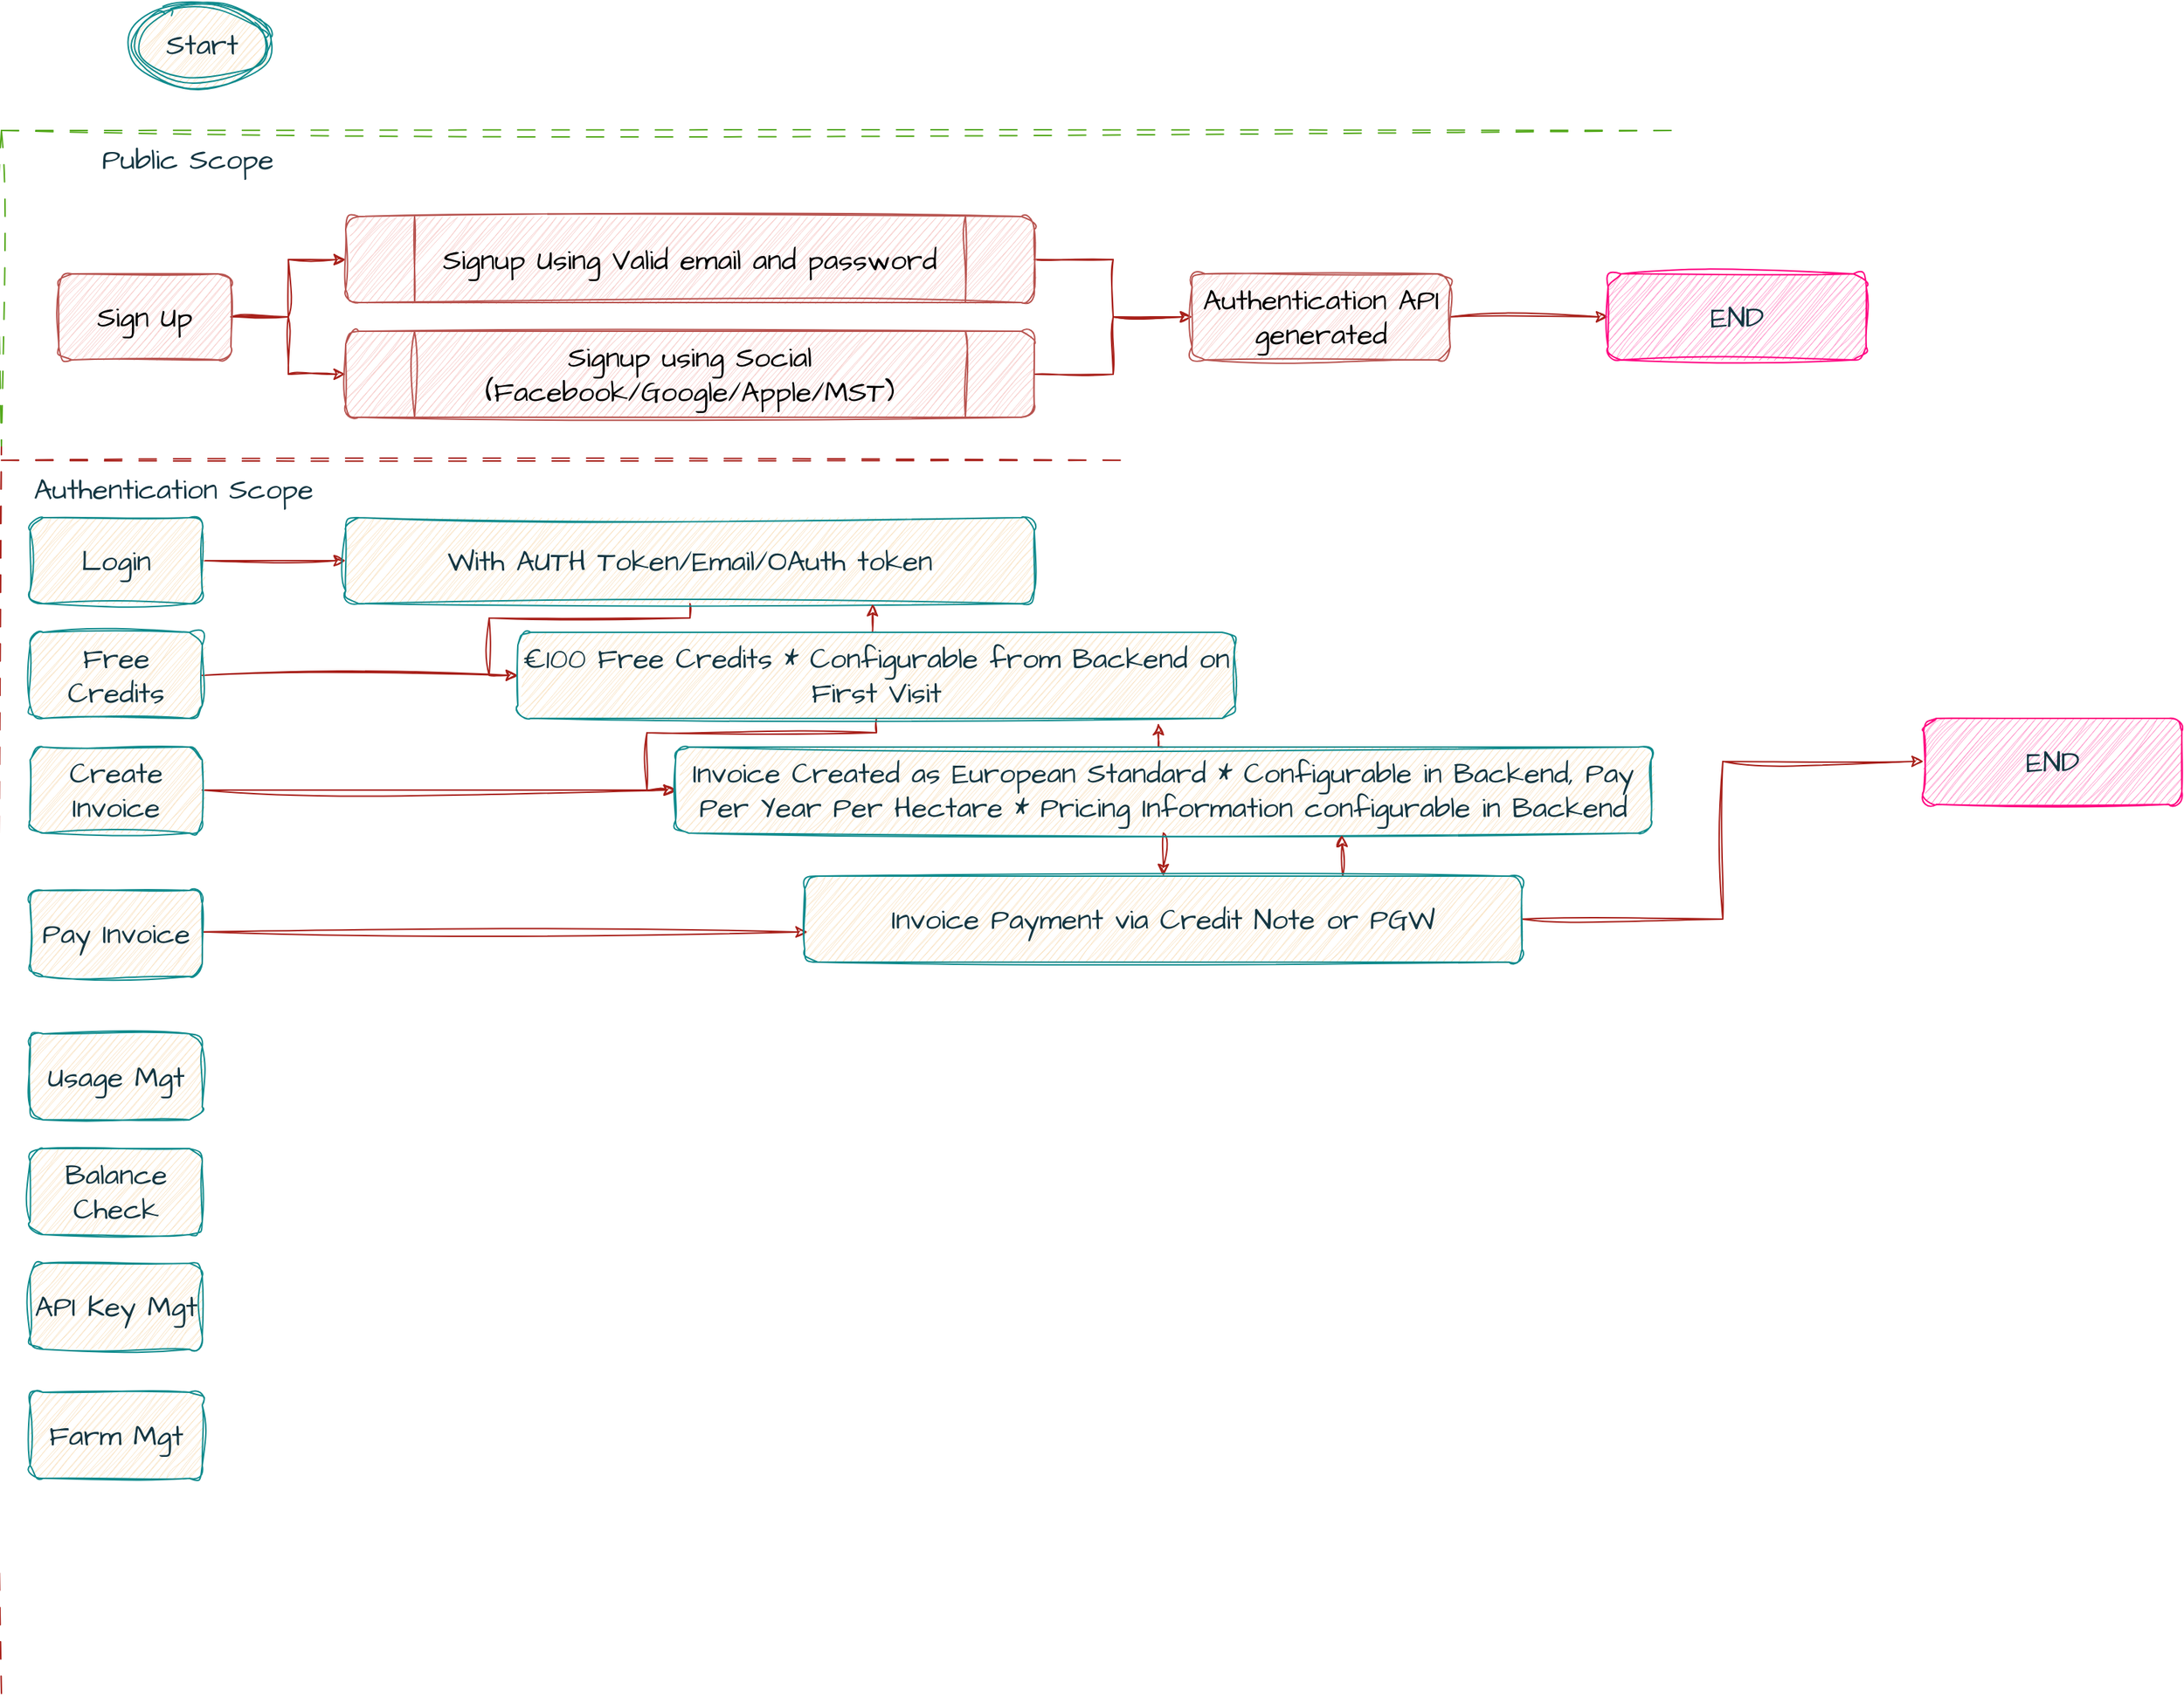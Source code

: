<mxfile version="21.7.5" type="github">
  <diagram name="Page-1" id="JbOxyVQv8GKInkz3aqq6">
    <mxGraphModel dx="1386" dy="1185" grid="1" gridSize="10" guides="1" tooltips="1" connect="1" arrows="1" fold="1" page="0" pageScale="1" pageWidth="827" pageHeight="1169" math="0" shadow="0">
      <root>
        <mxCell id="0" />
        <mxCell id="1" parent="0" />
        <mxCell id="lfWD4oRQ2sTLvUU-yB0J-35" value="" style="edgeStyle=orthogonalEdgeStyle;rounded=0;sketch=1;hachureGap=4;jiggle=2;curveFitting=1;orthogonalLoop=1;jettySize=auto;html=1;strokeColor=#A8201A;fontFamily=Architects Daughter;fontSource=https%3A%2F%2Ffonts.googleapis.com%2Fcss%3Ffamily%3DArchitects%2BDaughter;fontSize=16;fontColor=#143642;fillColor=#FAE5C7;" edge="1" parent="1" source="lfWD4oRQ2sTLvUU-yB0J-2" target="lfWD4oRQ2sTLvUU-yB0J-34">
          <mxGeometry relative="1" as="geometry" />
        </mxCell>
        <mxCell id="lfWD4oRQ2sTLvUU-yB0J-2" value="Login" style="rounded=1;whiteSpace=wrap;html=1;hachureGap=4;fontFamily=Architects Daughter;fontSource=https%3A%2F%2Ffonts.googleapis.com%2Fcss%3Ffamily%3DArchitects%2BDaughter;fontSize=20;sketch=1;curveFitting=1;jiggle=2;labelBackgroundColor=none;fillColor=#FAE5C7;strokeColor=#0F8B8D;fontColor=#143642;" vertex="1" parent="1">
          <mxGeometry x="40" y="240" width="120" height="60" as="geometry" />
        </mxCell>
        <mxCell id="lfWD4oRQ2sTLvUU-yB0J-49" style="edgeStyle=orthogonalEdgeStyle;rounded=0;sketch=1;hachureGap=4;jiggle=2;curveFitting=1;orthogonalLoop=1;jettySize=auto;html=1;exitX=1;exitY=0.5;exitDx=0;exitDy=0;strokeColor=#A8201A;fontFamily=Architects Daughter;fontSource=https%3A%2F%2Ffonts.googleapis.com%2Fcss%3Ffamily%3DArchitects%2BDaughter;fontSize=16;fontColor=#143642;fillColor=#FAE5C7;" edge="1" parent="1" source="lfWD4oRQ2sTLvUU-yB0J-3" target="lfWD4oRQ2sTLvUU-yB0J-38">
          <mxGeometry relative="1" as="geometry" />
        </mxCell>
        <mxCell id="lfWD4oRQ2sTLvUU-yB0J-3" value="Free Credits" style="rounded=1;whiteSpace=wrap;html=1;hachureGap=4;fontFamily=Architects Daughter;fontSource=https%3A%2F%2Ffonts.googleapis.com%2Fcss%3Ffamily%3DArchitects%2BDaughter;fontSize=20;sketch=1;curveFitting=1;jiggle=2;labelBackgroundColor=none;fillColor=#FAE5C7;strokeColor=#0F8B8D;fontColor=#143642;" vertex="1" parent="1">
          <mxGeometry x="40" y="320" width="120" height="60" as="geometry" />
        </mxCell>
        <mxCell id="lfWD4oRQ2sTLvUU-yB0J-50" style="edgeStyle=orthogonalEdgeStyle;rounded=0;sketch=1;hachureGap=4;jiggle=2;curveFitting=1;orthogonalLoop=1;jettySize=auto;html=1;exitX=1;exitY=0.5;exitDx=0;exitDy=0;entryX=0;entryY=0.5;entryDx=0;entryDy=0;strokeColor=#A8201A;fontFamily=Architects Daughter;fontSource=https%3A%2F%2Ffonts.googleapis.com%2Fcss%3Ffamily%3DArchitects%2BDaughter;fontSize=16;fontColor=#143642;fillColor=#FAE5C7;" edge="1" parent="1" source="lfWD4oRQ2sTLvUU-yB0J-4" target="lfWD4oRQ2sTLvUU-yB0J-39">
          <mxGeometry relative="1" as="geometry" />
        </mxCell>
        <mxCell id="lfWD4oRQ2sTLvUU-yB0J-4" value="Create Invoice" style="rounded=1;whiteSpace=wrap;html=1;hachureGap=4;fontFamily=Architects Daughter;fontSource=https%3A%2F%2Ffonts.googleapis.com%2Fcss%3Ffamily%3DArchitects%2BDaughter;fontSize=20;sketch=1;curveFitting=1;jiggle=2;labelBackgroundColor=none;fillColor=#FAE5C7;strokeColor=#0F8B8D;fontColor=#143642;" vertex="1" parent="1">
          <mxGeometry x="40" y="400" width="120" height="60" as="geometry" />
        </mxCell>
        <mxCell id="lfWD4oRQ2sTLvUU-yB0J-51" style="edgeStyle=orthogonalEdgeStyle;rounded=0;sketch=1;hachureGap=4;jiggle=2;curveFitting=1;orthogonalLoop=1;jettySize=auto;html=1;exitX=1;exitY=0.5;exitDx=0;exitDy=0;entryX=0.004;entryY=0.649;entryDx=0;entryDy=0;entryPerimeter=0;strokeColor=#A8201A;fontFamily=Architects Daughter;fontSource=https%3A%2F%2Ffonts.googleapis.com%2Fcss%3Ffamily%3DArchitects%2BDaughter;fontSize=16;fontColor=#143642;fillColor=#FAE5C7;" edge="1" parent="1" source="lfWD4oRQ2sTLvUU-yB0J-5" target="lfWD4oRQ2sTLvUU-yB0J-42">
          <mxGeometry relative="1" as="geometry">
            <Array as="points">
              <mxPoint x="160" y="529" />
            </Array>
          </mxGeometry>
        </mxCell>
        <mxCell id="lfWD4oRQ2sTLvUU-yB0J-5" value="Pay Invoice" style="rounded=1;whiteSpace=wrap;html=1;hachureGap=4;fontFamily=Architects Daughter;fontSource=https%3A%2F%2Ffonts.googleapis.com%2Fcss%3Ffamily%3DArchitects%2BDaughter;fontSize=20;sketch=1;curveFitting=1;jiggle=2;labelBackgroundColor=none;fillColor=#FAE5C7;strokeColor=#0F8B8D;fontColor=#143642;" vertex="1" parent="1">
          <mxGeometry x="40" y="500" width="120" height="60" as="geometry" />
        </mxCell>
        <mxCell id="lfWD4oRQ2sTLvUU-yB0J-6" value="Balance Check" style="rounded=1;whiteSpace=wrap;html=1;hachureGap=4;fontFamily=Architects Daughter;fontSource=https%3A%2F%2Ffonts.googleapis.com%2Fcss%3Ffamily%3DArchitects%2BDaughter;fontSize=20;sketch=1;curveFitting=1;jiggle=2;labelBackgroundColor=none;fillColor=#FAE5C7;strokeColor=#0F8B8D;fontColor=#143642;" vertex="1" parent="1">
          <mxGeometry x="40" y="680" width="120" height="60" as="geometry" />
        </mxCell>
        <mxCell id="lfWD4oRQ2sTLvUU-yB0J-7" value="API Key Mgt" style="rounded=1;whiteSpace=wrap;html=1;hachureGap=4;fontFamily=Architects Daughter;fontSource=https%3A%2F%2Ffonts.googleapis.com%2Fcss%3Ffamily%3DArchitects%2BDaughter;fontSize=20;sketch=1;curveFitting=1;jiggle=2;labelBackgroundColor=none;fillColor=#FAE5C7;strokeColor=#0F8B8D;fontColor=#143642;" vertex="1" parent="1">
          <mxGeometry x="40" y="760" width="120" height="60" as="geometry" />
        </mxCell>
        <mxCell id="lfWD4oRQ2sTLvUU-yB0J-8" value="Farm Mgt" style="rounded=1;whiteSpace=wrap;html=1;hachureGap=4;fontFamily=Architects Daughter;fontSource=https%3A%2F%2Ffonts.googleapis.com%2Fcss%3Ffamily%3DArchitects%2BDaughter;fontSize=20;sketch=1;curveFitting=1;jiggle=2;labelBackgroundColor=none;fillColor=#FAE5C7;strokeColor=#0F8B8D;fontColor=#143642;" vertex="1" parent="1">
          <mxGeometry x="40" y="850" width="120" height="60" as="geometry" />
        </mxCell>
        <mxCell id="lfWD4oRQ2sTLvUU-yB0J-9" value="Usage Mgt" style="rounded=1;whiteSpace=wrap;html=1;hachureGap=4;fontFamily=Architects Daughter;fontSource=https%3A%2F%2Ffonts.googleapis.com%2Fcss%3Ffamily%3DArchitects%2BDaughter;fontSize=20;sketch=1;curveFitting=1;jiggle=2;labelBackgroundColor=none;fillColor=#FAE5C7;strokeColor=#0F8B8D;fontColor=#143642;" vertex="1" parent="1">
          <mxGeometry x="40" y="600" width="120" height="60" as="geometry" />
        </mxCell>
        <mxCell id="lfWD4oRQ2sTLvUU-yB0J-10" value="Start" style="ellipse;shape=doubleEllipse;whiteSpace=wrap;html=1;hachureGap=4;fontFamily=Architects Daughter;fontSource=https%3A%2F%2Ffonts.googleapis.com%2Fcss%3Ffamily%3DArchitects%2BDaughter;fontSize=20;sketch=1;curveFitting=1;jiggle=2;rounded=1;labelBackgroundColor=none;fillColor=#FAE5C7;strokeColor=#0F8B8D;fontColor=#143642;" vertex="1" parent="1">
          <mxGeometry x="110" y="-120" width="100" height="60" as="geometry" />
        </mxCell>
        <mxCell id="lfWD4oRQ2sTLvUU-yB0J-11" value="" style="endArrow=none;html=1;rounded=1;hachureGap=4;fontFamily=Architects Daughter;fontSource=https%3A%2F%2Ffonts.googleapis.com%2Fcss%3Ffamily%3DArchitects%2BDaughter;fontSize=16;dashed=1;dashPattern=12 12;sketch=1;curveFitting=1;jiggle=2;labelBackgroundColor=none;strokeColor=#A8201A;fontColor=default;" edge="1" parent="1">
          <mxGeometry width="50" height="50" relative="1" as="geometry">
            <mxPoint x="20" y="1060" as="sourcePoint" />
            <mxPoint x="20" y="190" as="targetPoint" />
          </mxGeometry>
        </mxCell>
        <mxCell id="lfWD4oRQ2sTLvUU-yB0J-15" value="" style="endArrow=none;html=1;rounded=1;hachureGap=4;fontFamily=Architects Daughter;fontSource=https%3A%2F%2Ffonts.googleapis.com%2Fcss%3Ffamily%3DArchitects%2BDaughter;fontSize=16;dashed=1;dashPattern=12 12;sketch=1;curveFitting=1;jiggle=2;labelBackgroundColor=none;strokeColor=#A8201A;fontColor=default;" edge="1" parent="1">
          <mxGeometry width="50" height="50" relative="1" as="geometry">
            <mxPoint x="20" y="200" as="sourcePoint" />
            <mxPoint x="810" y="200" as="targetPoint" />
          </mxGeometry>
        </mxCell>
        <mxCell id="lfWD4oRQ2sTLvUU-yB0J-16" value="Authentication Scope" style="text;html=1;strokeColor=none;fillColor=none;align=center;verticalAlign=middle;whiteSpace=wrap;rounded=1;fontSize=20;fontFamily=Architects Daughter;sketch=1;curveFitting=1;jiggle=2;labelBackgroundColor=none;fontColor=#143642;" vertex="1" parent="1">
          <mxGeometry x="30" y="210" width="220" height="20" as="geometry" />
        </mxCell>
        <mxCell id="lfWD4oRQ2sTLvUU-yB0J-17" value="" style="endArrow=none;html=1;rounded=1;hachureGap=4;fontFamily=Architects Daughter;fontSource=https%3A%2F%2Ffonts.googleapis.com%2Fcss%3Ffamily%3DArchitects%2BDaughter;fontSize=16;dashed=1;jumpSize=3;strokeColor=none;sketch=1;curveFitting=1;jiggle=2;labelBackgroundColor=none;fontColor=default;" edge="1" parent="1" target="lfWD4oRQ2sTLvUU-yB0J-1">
          <mxGeometry width="50" height="50" relative="1" as="geometry">
            <mxPoint x="20" y="170" as="sourcePoint" />
            <mxPoint x="810" y="170" as="targetPoint" />
          </mxGeometry>
        </mxCell>
        <mxCell id="lfWD4oRQ2sTLvUU-yB0J-22" style="edgeStyle=orthogonalEdgeStyle;rounded=0;sketch=1;hachureGap=4;jiggle=2;curveFitting=1;orthogonalLoop=1;jettySize=auto;html=1;entryX=0;entryY=0.5;entryDx=0;entryDy=0;strokeColor=#A8201A;fontFamily=Architects Daughter;fontSource=https%3A%2F%2Ffonts.googleapis.com%2Fcss%3Ffamily%3DArchitects%2BDaughter;fontSize=16;fontColor=#143642;fillColor=#FAE5C7;movable=0;resizable=0;rotatable=0;deletable=0;editable=0;locked=1;connectable=0;" edge="1" parent="1" source="lfWD4oRQ2sTLvUU-yB0J-1" target="lfWD4oRQ2sTLvUU-yB0J-19">
          <mxGeometry relative="1" as="geometry" />
        </mxCell>
        <mxCell id="lfWD4oRQ2sTLvUU-yB0J-23" style="edgeStyle=orthogonalEdgeStyle;rounded=0;sketch=1;hachureGap=4;jiggle=2;curveFitting=1;orthogonalLoop=1;jettySize=auto;html=1;entryX=0;entryY=0.5;entryDx=0;entryDy=0;strokeColor=#A8201A;fontFamily=Architects Daughter;fontSource=https%3A%2F%2Ffonts.googleapis.com%2Fcss%3Ffamily%3DArchitects%2BDaughter;fontSize=16;fontColor=#143642;fillColor=#FAE5C7;movable=0;resizable=0;rotatable=0;deletable=0;editable=0;locked=1;connectable=0;" edge="1" parent="1" source="lfWD4oRQ2sTLvUU-yB0J-1" target="lfWD4oRQ2sTLvUU-yB0J-21">
          <mxGeometry relative="1" as="geometry" />
        </mxCell>
        <mxCell id="lfWD4oRQ2sTLvUU-yB0J-1" value="Sign Up" style="rounded=1;whiteSpace=wrap;html=1;hachureGap=4;fontFamily=Architects Daughter;fontSource=https%3A%2F%2Ffonts.googleapis.com%2Fcss%3Ffamily%3DArchitects%2BDaughter;fontSize=20;sketch=1;curveFitting=1;jiggle=2;fillColor=#f8cecc;strokeColor=#b85450;labelBackgroundColor=none;" vertex="1" parent="1">
          <mxGeometry x="60" y="70" width="120" height="60" as="geometry" />
        </mxCell>
        <mxCell id="lfWD4oRQ2sTLvUU-yB0J-20" value="" style="endArrow=none;html=1;rounded=1;hachureGap=4;fontFamily=Architects Daughter;fontSource=https%3A%2F%2Ffonts.googleapis.com%2Fcss%3Ffamily%3DArchitects%2BDaughter;fontSize=16;dashed=1;jumpSize=3;strokeColor=none;sketch=1;curveFitting=1;jiggle=2;labelBackgroundColor=none;fontColor=default;movable=0;resizable=0;rotatable=0;deletable=0;editable=0;locked=1;connectable=0;" edge="1" parent="1" source="lfWD4oRQ2sTLvUU-yB0J-1" target="lfWD4oRQ2sTLvUU-yB0J-19">
          <mxGeometry width="50" height="50" relative="1" as="geometry">
            <mxPoint x="160" y="161" as="sourcePoint" />
            <mxPoint x="810" y="170" as="targetPoint" />
          </mxGeometry>
        </mxCell>
        <mxCell id="lfWD4oRQ2sTLvUU-yB0J-28" value="" style="edgeStyle=orthogonalEdgeStyle;rounded=0;sketch=1;hachureGap=4;jiggle=2;curveFitting=1;orthogonalLoop=1;jettySize=auto;html=1;strokeColor=#A8201A;fontFamily=Architects Daughter;fontSource=https%3A%2F%2Ffonts.googleapis.com%2Fcss%3Ffamily%3DArchitects%2BDaughter;fontSize=16;fontColor=#143642;fillColor=#FAE5C7;movable=0;resizable=0;rotatable=0;deletable=0;editable=0;locked=1;connectable=0;" edge="1" parent="1" source="lfWD4oRQ2sTLvUU-yB0J-19" target="lfWD4oRQ2sTLvUU-yB0J-27">
          <mxGeometry relative="1" as="geometry" />
        </mxCell>
        <mxCell id="lfWD4oRQ2sTLvUU-yB0J-19" value="Signup Using Valid email and password" style="shape=process;whiteSpace=wrap;html=1;backgroundOutline=1;hachureGap=4;fontFamily=Architects Daughter;fontSource=https%3A%2F%2Ffonts.googleapis.com%2Fcss%3Ffamily%3DArchitects%2BDaughter;fontSize=20;sketch=1;curveFitting=1;jiggle=2;fillColor=#f8cecc;strokeColor=#b85450;rounded=1;labelBackgroundColor=none;" vertex="1" parent="1">
          <mxGeometry x="260" y="30" width="480" height="60" as="geometry" />
        </mxCell>
        <mxCell id="lfWD4oRQ2sTLvUU-yB0J-26" style="edgeStyle=orthogonalEdgeStyle;rounded=0;sketch=1;hachureGap=4;jiggle=2;curveFitting=1;orthogonalLoop=1;jettySize=auto;html=1;strokeColor=#A8201A;fontFamily=Architects Daughter;fontSource=https%3A%2F%2Ffonts.googleapis.com%2Fcss%3Ffamily%3DArchitects%2BDaughter;fontSize=16;fontColor=#143642;fillColor=#FAE5C7;entryX=0;entryY=0.5;entryDx=0;entryDy=0;movable=0;resizable=0;rotatable=0;deletable=0;editable=0;locked=1;connectable=0;" edge="1" parent="1" source="lfWD4oRQ2sTLvUU-yB0J-21" target="lfWD4oRQ2sTLvUU-yB0J-27">
          <mxGeometry relative="1" as="geometry">
            <mxPoint x="770" y="210" as="targetPoint" />
          </mxGeometry>
        </mxCell>
        <mxCell id="lfWD4oRQ2sTLvUU-yB0J-21" value="Signup using Social (Facebook/Google/Apple/MST)" style="shape=process;whiteSpace=wrap;html=1;backgroundOutline=1;hachureGap=4;fontFamily=Architects Daughter;fontSource=https%3A%2F%2Ffonts.googleapis.com%2Fcss%3Ffamily%3DArchitects%2BDaughter;fontSize=20;sketch=1;curveFitting=1;jiggle=2;fillColor=#f8cecc;strokeColor=#b85450;rounded=1;labelBackgroundColor=none;" vertex="1" parent="1">
          <mxGeometry x="260" y="110" width="480" height="60" as="geometry" />
        </mxCell>
        <mxCell id="lfWD4oRQ2sTLvUU-yB0J-33" value="" style="edgeStyle=orthogonalEdgeStyle;rounded=0;sketch=1;hachureGap=4;jiggle=2;curveFitting=1;orthogonalLoop=1;jettySize=auto;html=1;strokeColor=#A8201A;fontFamily=Architects Daughter;fontSource=https%3A%2F%2Ffonts.googleapis.com%2Fcss%3Ffamily%3DArchitects%2BDaughter;fontSize=16;fontColor=#143642;fillColor=#FAE5C7;" edge="1" parent="1" source="lfWD4oRQ2sTLvUU-yB0J-27" target="lfWD4oRQ2sTLvUU-yB0J-32">
          <mxGeometry relative="1" as="geometry" />
        </mxCell>
        <mxCell id="lfWD4oRQ2sTLvUU-yB0J-27" value="Authentication API generated" style="whiteSpace=wrap;html=1;fontSize=20;fontFamily=Architects Daughter;fillColor=#f8cecc;strokeColor=#b85450;hachureGap=4;fontSource=https%3A%2F%2Ffonts.googleapis.com%2Fcss%3Ffamily%3DArchitects%2BDaughter;sketch=1;curveFitting=1;jiggle=2;rounded=1;labelBackgroundColor=none;movable=1;resizable=1;rotatable=1;deletable=1;editable=1;locked=0;connectable=1;" vertex="1" parent="1">
          <mxGeometry x="850" y="70" width="180" height="60" as="geometry" />
        </mxCell>
        <mxCell id="lfWD4oRQ2sTLvUU-yB0J-29" value="" style="endArrow=none;html=1;rounded=1;hachureGap=4;fontFamily=Architects Daughter;fontSource=https%3A%2F%2Ffonts.googleapis.com%2Fcss%3Ffamily%3DArchitects%2BDaughter;fontSize=16;dashed=1;dashPattern=12 12;sketch=1;curveFitting=1;jiggle=2;labelBackgroundColor=none;strokeColor=#53a81a;fontColor=default;" edge="1" parent="1">
          <mxGeometry width="50" height="50" relative="1" as="geometry">
            <mxPoint x="20" y="-30" as="sourcePoint" />
            <mxPoint x="1190" y="-30" as="targetPoint" />
          </mxGeometry>
        </mxCell>
        <mxCell id="lfWD4oRQ2sTLvUU-yB0J-30" value="" style="endArrow=none;html=1;rounded=1;hachureGap=4;fontFamily=Architects Daughter;fontSource=https%3A%2F%2Ffonts.googleapis.com%2Fcss%3Ffamily%3DArchitects%2BDaughter;fontSize=16;dashed=1;dashPattern=12 12;sketch=1;curveFitting=1;jiggle=2;labelBackgroundColor=none;strokeColor=#53a81a;fontColor=default;" edge="1" parent="1">
          <mxGeometry width="50" height="50" relative="1" as="geometry">
            <mxPoint x="20" y="-30" as="sourcePoint" />
            <mxPoint x="20" y="190" as="targetPoint" />
          </mxGeometry>
        </mxCell>
        <mxCell id="lfWD4oRQ2sTLvUU-yB0J-31" value="Public Scope" style="text;html=1;strokeColor=none;fillColor=none;align=center;verticalAlign=middle;whiteSpace=wrap;rounded=1;fontSize=20;fontFamily=Architects Daughter;sketch=1;curveFitting=1;jiggle=2;labelBackgroundColor=none;fontColor=#143642;" vertex="1" parent="1">
          <mxGeometry x="40" y="-20" width="220" height="20" as="geometry" />
        </mxCell>
        <mxCell id="lfWD4oRQ2sTLvUU-yB0J-32" value="END" style="whiteSpace=wrap;html=1;fontSize=20;fontFamily=Architects Daughter;fillColor=#FF99CC;strokeColor=#FF0080;fontColor=#143642;hachureGap=4;fontSource=https%3A%2F%2Ffonts.googleapis.com%2Fcss%3Ffamily%3DArchitects%2BDaughter;sketch=1;curveFitting=1;jiggle=2;rounded=1;labelBackgroundColor=none;movable=1;resizable=1;rotatable=1;deletable=1;editable=1;locked=0;connectable=1;" vertex="1" parent="1">
          <mxGeometry x="1140" y="70" width="180" height="60" as="geometry" />
        </mxCell>
        <mxCell id="lfWD4oRQ2sTLvUU-yB0J-40" style="edgeStyle=orthogonalEdgeStyle;rounded=0;sketch=1;hachureGap=4;jiggle=2;curveFitting=1;orthogonalLoop=1;jettySize=auto;html=1;exitX=0.5;exitY=1;exitDx=0;exitDy=0;entryX=0;entryY=0.5;entryDx=0;entryDy=0;strokeColor=#A8201A;fontFamily=Architects Daughter;fontSource=https%3A%2F%2Ffonts.googleapis.com%2Fcss%3Ffamily%3DArchitects%2BDaughter;fontSize=16;fontColor=#143642;fillColor=#FAE5C7;" edge="1" parent="1" source="lfWD4oRQ2sTLvUU-yB0J-34" target="lfWD4oRQ2sTLvUU-yB0J-38">
          <mxGeometry relative="1" as="geometry">
            <Array as="points">
              <mxPoint x="500" y="310" />
              <mxPoint x="360" y="310" />
              <mxPoint x="360" y="350" />
            </Array>
          </mxGeometry>
        </mxCell>
        <mxCell id="lfWD4oRQ2sTLvUU-yB0J-34" value="With AUTH Token/Email/OAuth token" style="whiteSpace=wrap;html=1;fontSize=20;fontFamily=Architects Daughter;fillColor=#FAE5C7;strokeColor=#0F8B8D;fontColor=#143642;rounded=1;hachureGap=4;fontSource=https%3A%2F%2Ffonts.googleapis.com%2Fcss%3Ffamily%3DArchitects%2BDaughter;sketch=1;curveFitting=1;jiggle=2;labelBackgroundColor=none;" vertex="1" parent="1">
          <mxGeometry x="260" y="240" width="480" height="60" as="geometry" />
        </mxCell>
        <mxCell id="lfWD4oRQ2sTLvUU-yB0J-36" value="END" style="whiteSpace=wrap;html=1;fontSize=20;fontFamily=Architects Daughter;fillColor=#FF99CC;strokeColor=#FF0080;fontColor=#143642;hachureGap=4;fontSource=https%3A%2F%2Ffonts.googleapis.com%2Fcss%3Ffamily%3DArchitects%2BDaughter;sketch=1;curveFitting=1;jiggle=2;rounded=1;labelBackgroundColor=none;movable=1;resizable=1;rotatable=1;deletable=1;editable=1;locked=0;connectable=1;" vertex="1" parent="1">
          <mxGeometry x="1360" y="380" width="180" height="60" as="geometry" />
        </mxCell>
        <mxCell id="lfWD4oRQ2sTLvUU-yB0J-41" style="edgeStyle=orthogonalEdgeStyle;rounded=0;sketch=1;hachureGap=4;jiggle=2;curveFitting=1;orthogonalLoop=1;jettySize=auto;html=1;exitX=0.5;exitY=1;exitDx=0;exitDy=0;entryX=0;entryY=0.5;entryDx=0;entryDy=0;strokeColor=#A8201A;fontFamily=Architects Daughter;fontSource=https%3A%2F%2Ffonts.googleapis.com%2Fcss%3Ffamily%3DArchitects%2BDaughter;fontSize=16;fontColor=#143642;fillColor=#FAE5C7;" edge="1" parent="1" source="lfWD4oRQ2sTLvUU-yB0J-38" target="lfWD4oRQ2sTLvUU-yB0J-39">
          <mxGeometry relative="1" as="geometry">
            <Array as="points">
              <mxPoint x="630" y="390" />
              <mxPoint x="470" y="390" />
              <mxPoint x="470" y="430" />
            </Array>
          </mxGeometry>
        </mxCell>
        <mxCell id="lfWD4oRQ2sTLvUU-yB0J-47" style="edgeStyle=orthogonalEdgeStyle;rounded=0;sketch=1;hachureGap=4;jiggle=2;curveFitting=1;orthogonalLoop=1;jettySize=auto;html=1;exitX=0.5;exitY=0;exitDx=0;exitDy=0;entryX=0.765;entryY=1.005;entryDx=0;entryDy=0;entryPerimeter=0;strokeColor=#A8201A;fontFamily=Architects Daughter;fontSource=https%3A%2F%2Ffonts.googleapis.com%2Fcss%3Ffamily%3DArchitects%2BDaughter;fontSize=16;fontColor=#143642;fillColor=#FAE5C7;" edge="1" parent="1" source="lfWD4oRQ2sTLvUU-yB0J-38" target="lfWD4oRQ2sTLvUU-yB0J-34">
          <mxGeometry relative="1" as="geometry" />
        </mxCell>
        <mxCell id="lfWD4oRQ2sTLvUU-yB0J-38" value="€100 Free Credits * Configurable from Backend on First Visit" style="whiteSpace=wrap;html=1;fontSize=20;fontFamily=Architects Daughter;fillColor=#FAE5C7;strokeColor=#0F8B8D;fontColor=#143642;rounded=1;hachureGap=4;fontSource=https%3A%2F%2Ffonts.googleapis.com%2Fcss%3Ffamily%3DArchitects%2BDaughter;sketch=1;curveFitting=1;jiggle=2;labelBackgroundColor=none;" vertex="1" parent="1">
          <mxGeometry x="380" y="320" width="500" height="60" as="geometry" />
        </mxCell>
        <mxCell id="lfWD4oRQ2sTLvUU-yB0J-43" style="edgeStyle=orthogonalEdgeStyle;rounded=0;sketch=1;hachureGap=4;jiggle=2;curveFitting=1;orthogonalLoop=1;jettySize=auto;html=1;exitX=0.5;exitY=1;exitDx=0;exitDy=0;entryX=0.5;entryY=0;entryDx=0;entryDy=0;strokeColor=#A8201A;fontFamily=Architects Daughter;fontSource=https%3A%2F%2Ffonts.googleapis.com%2Fcss%3Ffamily%3DArchitects%2BDaughter;fontSize=16;fontColor=#143642;fillColor=#FAE5C7;" edge="1" parent="1" source="lfWD4oRQ2sTLvUU-yB0J-39" target="lfWD4oRQ2sTLvUU-yB0J-42">
          <mxGeometry relative="1" as="geometry" />
        </mxCell>
        <mxCell id="lfWD4oRQ2sTLvUU-yB0J-45" style="edgeStyle=orthogonalEdgeStyle;rounded=0;sketch=1;hachureGap=4;jiggle=2;curveFitting=1;orthogonalLoop=1;jettySize=auto;html=1;exitX=0.5;exitY=0;exitDx=0;exitDy=0;entryX=0.893;entryY=1.055;entryDx=0;entryDy=0;entryPerimeter=0;strokeColor=#A8201A;fontFamily=Architects Daughter;fontSource=https%3A%2F%2Ffonts.googleapis.com%2Fcss%3Ffamily%3DArchitects%2BDaughter;fontSize=16;fontColor=#143642;fillColor=#FAE5C7;" edge="1" parent="1" source="lfWD4oRQ2sTLvUU-yB0J-39" target="lfWD4oRQ2sTLvUU-yB0J-38">
          <mxGeometry relative="1" as="geometry" />
        </mxCell>
        <mxCell id="lfWD4oRQ2sTLvUU-yB0J-39" value="Invoice Created as European Standard * Configurable in Backend, Pay Per Year Per Hectare * Pricing Information configurable in Backend" style="whiteSpace=wrap;html=1;fontSize=20;fontFamily=Architects Daughter;fillColor=#FAE5C7;strokeColor=#0F8B8D;fontColor=#143642;rounded=1;hachureGap=4;fontSource=https%3A%2F%2Ffonts.googleapis.com%2Fcss%3Ffamily%3DArchitects%2BDaughter;sketch=1;curveFitting=1;jiggle=2;labelBackgroundColor=none;" vertex="1" parent="1">
          <mxGeometry x="490" y="400" width="680" height="60" as="geometry" />
        </mxCell>
        <mxCell id="lfWD4oRQ2sTLvUU-yB0J-44" style="edgeStyle=orthogonalEdgeStyle;rounded=0;sketch=1;hachureGap=4;jiggle=2;curveFitting=1;orthogonalLoop=1;jettySize=auto;html=1;exitX=0.75;exitY=0;exitDx=0;exitDy=0;entryX=0.683;entryY=1.022;entryDx=0;entryDy=0;entryPerimeter=0;strokeColor=#A8201A;fontFamily=Architects Daughter;fontSource=https%3A%2F%2Ffonts.googleapis.com%2Fcss%3Ffamily%3DArchitects%2BDaughter;fontSize=16;fontColor=#143642;fillColor=#FAE5C7;" edge="1" parent="1" source="lfWD4oRQ2sTLvUU-yB0J-42" target="lfWD4oRQ2sTLvUU-yB0J-39">
          <mxGeometry relative="1" as="geometry" />
        </mxCell>
        <mxCell id="lfWD4oRQ2sTLvUU-yB0J-48" style="edgeStyle=orthogonalEdgeStyle;rounded=0;sketch=1;hachureGap=4;jiggle=2;curveFitting=1;orthogonalLoop=1;jettySize=auto;html=1;exitX=1;exitY=0.5;exitDx=0;exitDy=0;entryX=0;entryY=0.5;entryDx=0;entryDy=0;strokeColor=#A8201A;fontFamily=Architects Daughter;fontSource=https%3A%2F%2Ffonts.googleapis.com%2Fcss%3Ffamily%3DArchitects%2BDaughter;fontSize=16;fontColor=#143642;fillColor=#FAE5C7;" edge="1" parent="1" source="lfWD4oRQ2sTLvUU-yB0J-42" target="lfWD4oRQ2sTLvUU-yB0J-36">
          <mxGeometry relative="1" as="geometry" />
        </mxCell>
        <mxCell id="lfWD4oRQ2sTLvUU-yB0J-42" value="Invoice Payment via Credit Note or PGW" style="whiteSpace=wrap;html=1;fontSize=20;fontFamily=Architects Daughter;fillColor=#FAE5C7;strokeColor=#0F8B8D;fontColor=#143642;rounded=1;hachureGap=4;fontSource=https%3A%2F%2Ffonts.googleapis.com%2Fcss%3Ffamily%3DArchitects%2BDaughter;sketch=1;curveFitting=1;jiggle=2;labelBackgroundColor=none;" vertex="1" parent="1">
          <mxGeometry x="580" y="490" width="500" height="60" as="geometry" />
        </mxCell>
      </root>
    </mxGraphModel>
  </diagram>
</mxfile>
